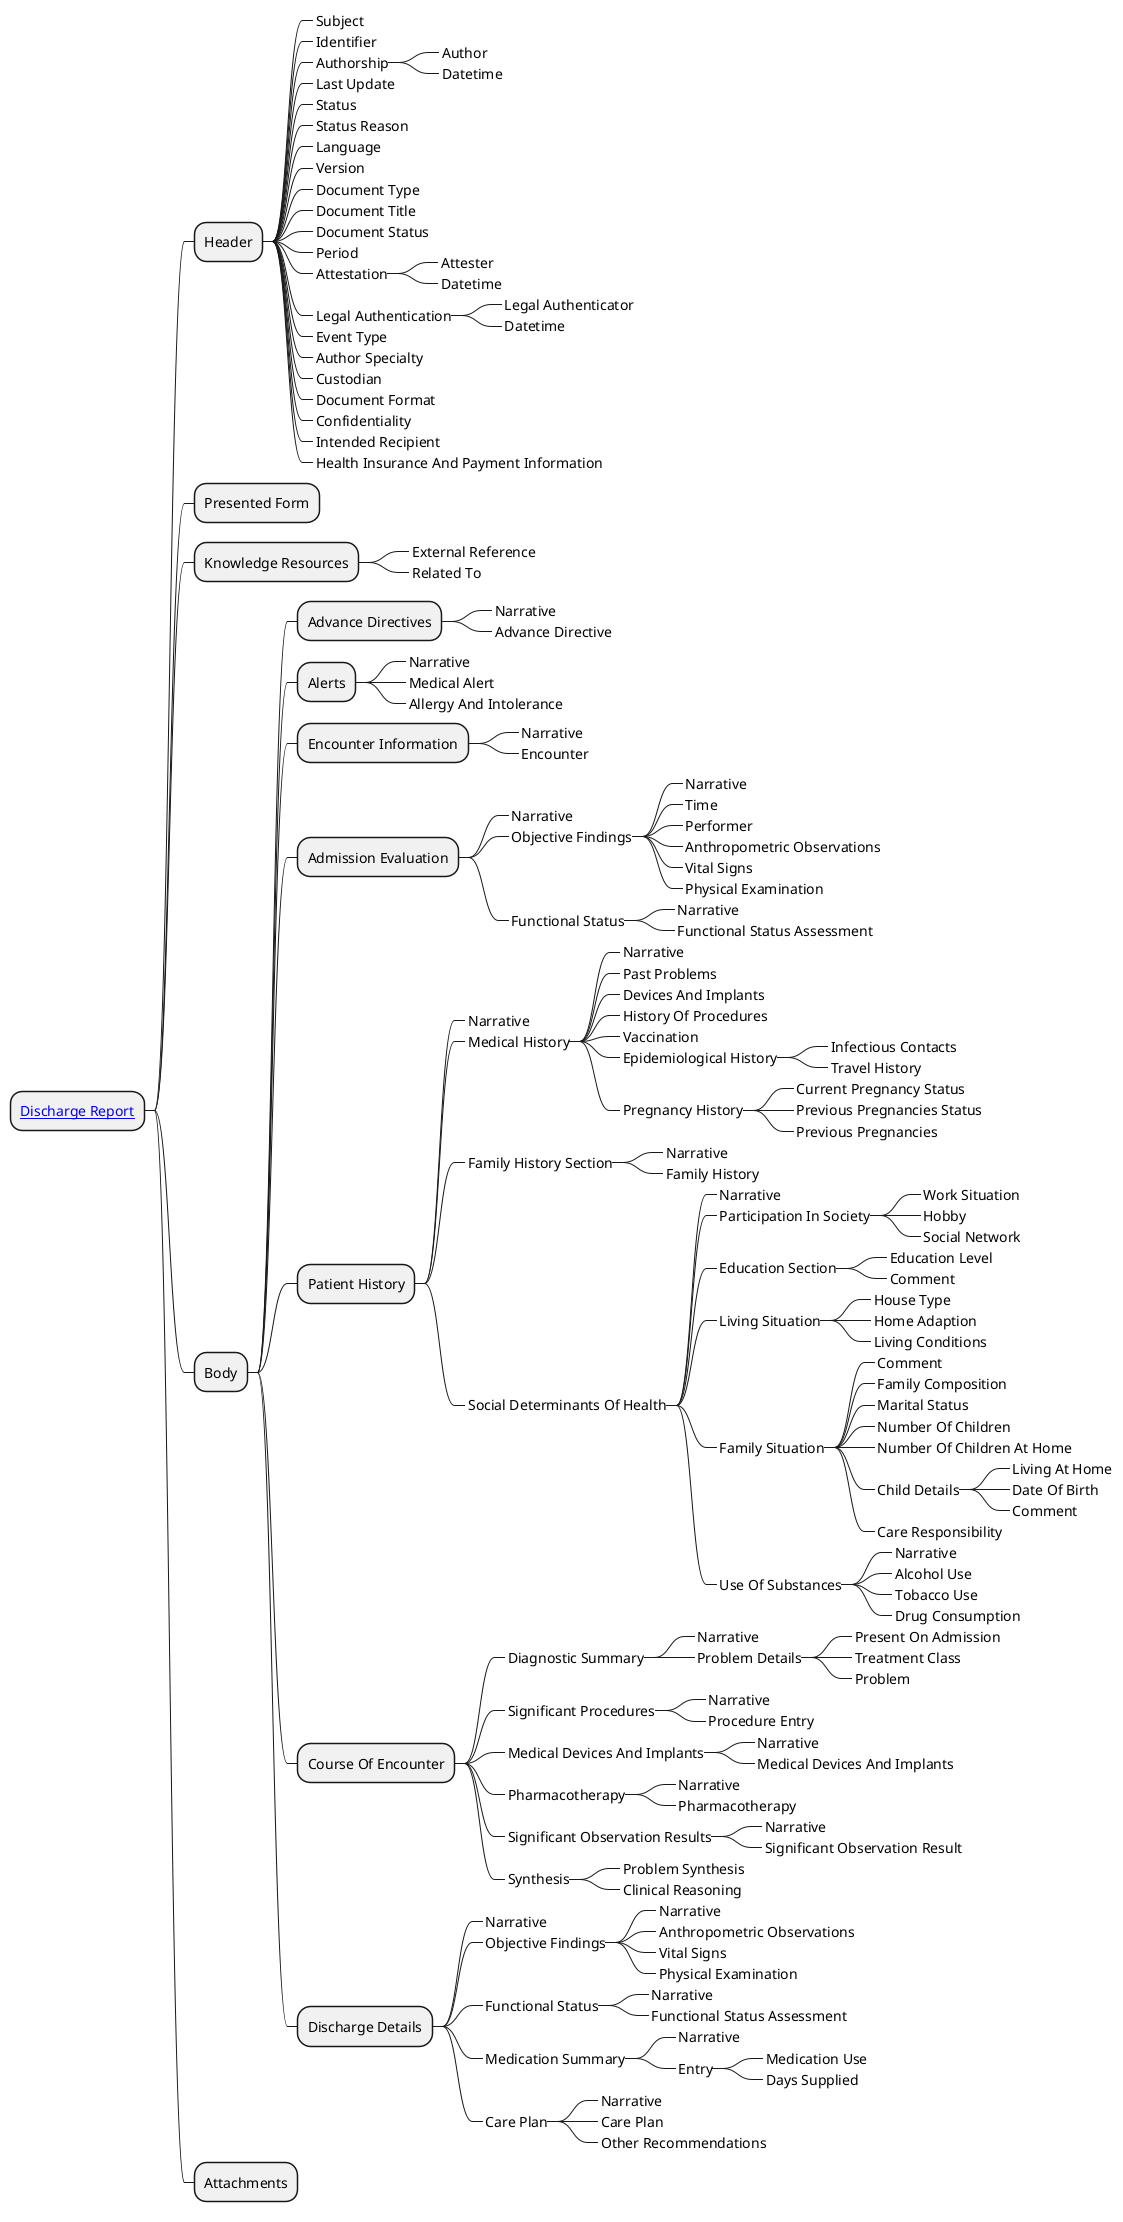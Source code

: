 @startmindmap
skinparam topurl StructureDefinition-

* [[EHDSDischargeReport.html Discharge Report]]
** Header
***_ Subject
***_ Identifier
***_ Authorship
****_ Author
****_ Datetime
***_ Last Update
***_ Status
***_ Status Reason
***_ Language
***_ Version
***_ Document Type
***_ Document Title
***_ Document Status
***_ Period
***_ Attestation
****_ Attester
****_ Datetime
***_ Legal Authentication
****_ Legal Authenticator
****_ Datetime
***_ Event Type
***_ Author Specialty
***_ Custodian
***_ Document Format
***_ Confidentiality
***_ Intended Recipient
***_ Health Insurance And Payment Information
** Presented Form
** Knowledge Resources
***_ External Reference
***_ Related To
** Body
*** Advance Directives
****_ Narrative
****_ Advance Directive
*** Alerts
****_ Narrative
****_ Medical Alert
****_ Allergy And Intolerance
*** Encounter Information
****_ Narrative
****_ Encounter
*** Admission Evaluation
****_ Narrative
****_ Objective Findings
*****_ Narrative
*****_ Time
*****_ Performer
*****_ Anthropometric Observations
*****_ Vital Signs
*****_ Physical Examination
****_ Functional Status
*****_ Narrative
*****_ Functional Status Assessment
*** Patient History
****_ Narrative
****_ Medical History
*****_ Narrative
*****_ Past Problems
*****_ Devices And Implants
*****_ History Of Procedures
*****_ Vaccination
*****_ Epidemiological History
******_ Infectious Contacts
******_ Travel History
*****_ Pregnancy History
******_ Current Pregnancy Status
******_ Previous Pregnancies Status
******_ Previous Pregnancies
****_ Family History Section
*****_ Narrative
*****_ Family History
****_ Social Determinants Of Health
*****_ Narrative
*****_ Participation In Society
******_ Work Situation
******_ Hobby
******_ Social Network
*****_ Education Section
******_ Education Level
******_ Comment
*****_ Living Situation
******_ House Type
******_ Home Adaption
******_ Living Conditions
*****_ Family Situation
******_ Comment
******_ Family Composition
******_ Marital Status
******_ Number Of Children
******_ Number Of Children At Home
******_ Child Details
*******_ Living At Home
*******_ Date Of Birth
*******_ Comment
******_ Care Responsibility
*****_ Use Of Substances
******_ Narrative
******_ Alcohol Use
******_ Tobacco Use
******_ Drug Consumption
*** Course Of Encounter
****_ Diagnostic Summary
*****_ Narrative
*****_ Problem Details
******_ Present On Admission
******_ Treatment Class
******_ Problem
****_ Significant Procedures
*****_ Narrative
*****_ Procedure Entry
****_ Medical Devices And Implants
*****_ Narrative
*****_ Medical Devices And Implants
****_ Pharmacotherapy
*****_ Narrative
*****_ Pharmacotherapy
****_ Significant Observation Results
*****_ Narrative
*****_ Significant Observation Result
****_ Synthesis
*****_ Problem Synthesis
*****_ Clinical Reasoning
*** Discharge Details
****_ Narrative
****_ Objective Findings
*****_ Narrative
*****_ Anthropometric Observations
*****_ Vital Signs
*****_ Physical Examination
****_ Functional Status
*****_ Narrative
*****_ Functional Status Assessment
****_ Medication Summary
*****_ Narrative
*****_ Entry
******_ Medication Use
******_ Days Supplied
****_ Care Plan
*****_ Narrative
*****_ Care Plan
*****_ Other Recommendations
** Attachments
@endmindmap
